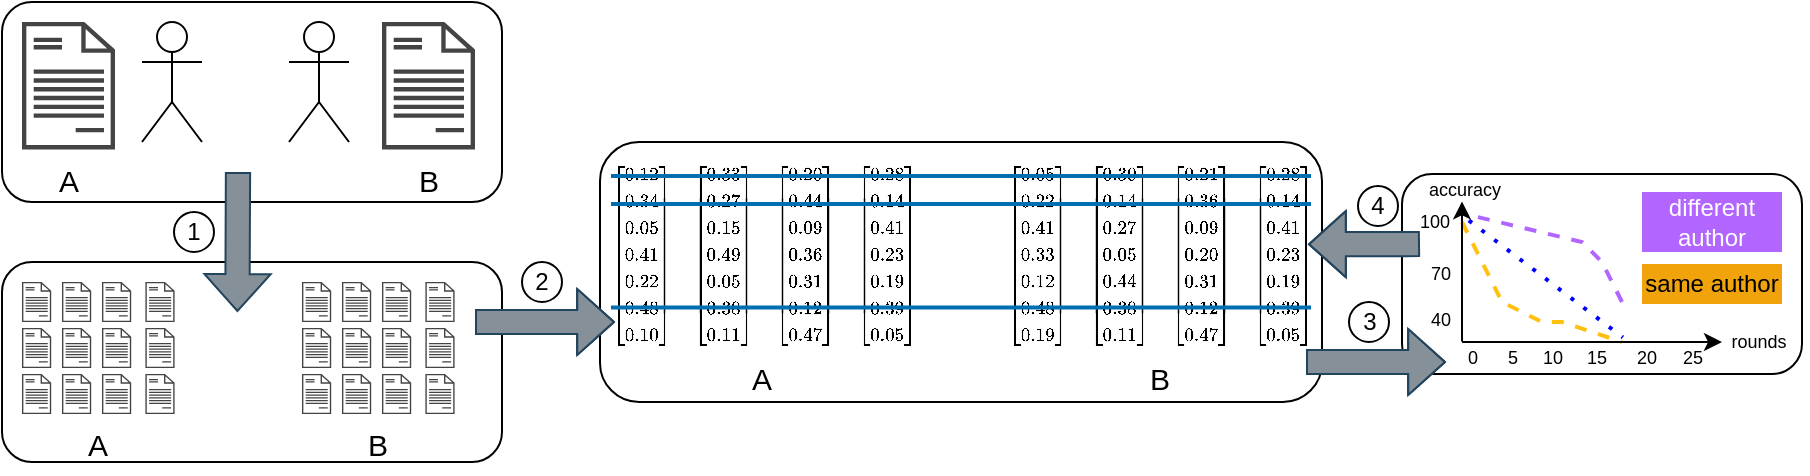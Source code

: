 <mxfile version="28.1.1">
  <diagram name="Seite-1" id="ZD0gfPjtryFefZRdYXQp">
    <mxGraphModel dx="1668" dy="487" grid="1" gridSize="10" guides="1" tooltips="1" connect="1" arrows="0" fold="1" page="1" pageScale="1" pageWidth="827" pageHeight="1169" math="1" shadow="0">
      <root>
        <mxCell id="0" />
        <mxCell id="1" parent="0" />
        <mxCell id="RQd_vgMUvT6Io3bDNMp--1" value="" style="rounded=1;whiteSpace=wrap;html=1;" parent="1" vertex="1">
          <mxGeometry x="-10" y="270" width="250" height="100" as="geometry" />
        </mxCell>
        <mxCell id="RQd_vgMUvT6Io3bDNMp--15" value="" style="group" parent="1" vertex="1" connectable="0">
          <mxGeometry y="280" width="138" height="83.7" as="geometry" />
        </mxCell>
        <mxCell id="RQd_vgMUvT6Io3bDNMp--2" value="Actor" style="shape=umlActor;verticalLabelPosition=bottom;verticalAlign=top;html=1;outlineConnect=0;" parent="RQd_vgMUvT6Io3bDNMp--15" vertex="1">
          <mxGeometry x="60" width="30" height="60" as="geometry" />
        </mxCell>
        <mxCell id="RQd_vgMUvT6Io3bDNMp--10" value="&lt;font style=&quot;font-size: 15px;&quot;&gt;A&lt;/font&gt;" style="sketch=0;pointerEvents=1;shadow=0;dashed=0;html=1;strokeColor=none;fillColor=#434445;aspect=fixed;labelPosition=center;verticalLabelPosition=bottom;verticalAlign=top;align=center;outlineConnect=0;shape=mxgraph.vvd.document;" parent="RQd_vgMUvT6Io3bDNMp--15" vertex="1">
          <mxGeometry width="46.5" height="63.7" as="geometry" />
        </mxCell>
        <mxCell id="RQd_vgMUvT6Io3bDNMp--11" value="" style="rounded=0;whiteSpace=wrap;html=1;strokeColor=none;" parent="RQd_vgMUvT6Io3bDNMp--15" vertex="1">
          <mxGeometry x="46.5" y="63.7" width="60" height="20" as="geometry" />
        </mxCell>
        <mxCell id="RQd_vgMUvT6Io3bDNMp--24" value="" style="shape=image;html=1;verticalAlign=top;verticalLabelPosition=bottom;labelBackgroundColor=#ffffff;imageAspect=0;aspect=fixed;image=https://cdn2.iconfinder.com/data/icons/css-vol-2/24/math-equal-128.png" parent="RQd_vgMUvT6Io3bDNMp--15" vertex="1">
          <mxGeometry x="90" y="12" width="48" height="48" as="geometry" />
        </mxCell>
        <mxCell id="RQd_vgMUvT6Io3bDNMp--23" value="" style="group" parent="1" vertex="1" connectable="0">
          <mxGeometry x="120" y="280" width="106.5" height="83.7" as="geometry" />
        </mxCell>
        <mxCell id="RQd_vgMUvT6Io3bDNMp--17" value="Actor" style="shape=umlActor;verticalLabelPosition=bottom;verticalAlign=top;html=1;outlineConnect=0;" parent="RQd_vgMUvT6Io3bDNMp--23" vertex="1">
          <mxGeometry x="13.5" width="30" height="60" as="geometry" />
        </mxCell>
        <mxCell id="RQd_vgMUvT6Io3bDNMp--18" value="&lt;font style=&quot;font-size: 15px;&quot;&gt;B&lt;/font&gt;" style="sketch=0;pointerEvents=1;shadow=0;dashed=0;html=1;strokeColor=none;fillColor=#434445;aspect=fixed;labelPosition=center;verticalLabelPosition=bottom;verticalAlign=top;align=center;outlineConnect=0;shape=mxgraph.vvd.document;" parent="RQd_vgMUvT6Io3bDNMp--23" vertex="1">
          <mxGeometry x="60" width="46.5" height="63.7" as="geometry" />
        </mxCell>
        <mxCell id="RQd_vgMUvT6Io3bDNMp--19" value="" style="rounded=0;whiteSpace=wrap;html=1;strokeColor=none;" parent="RQd_vgMUvT6Io3bDNMp--23" vertex="1">
          <mxGeometry y="63.7" width="60" height="20" as="geometry" />
        </mxCell>
        <mxCell id="RQd_vgMUvT6Io3bDNMp--25" value="" style="shape=image;html=1;verticalAlign=top;verticalLabelPosition=bottom;labelBackgroundColor=#ffffff;imageAspect=0;aspect=fixed;image=https://cdn2.iconfinder.com/data/icons/boxicons-regular-vol-3/24/bx-question-mark-128.png" parent="RQd_vgMUvT6Io3bDNMp--23" vertex="1">
          <mxGeometry x="-20" width="28" height="28" as="geometry" />
        </mxCell>
        <mxCell id="RQd_vgMUvT6Io3bDNMp--26" value="" style="rounded=1;whiteSpace=wrap;html=1;" parent="1" vertex="1">
          <mxGeometry x="-10" y="400" width="250" height="100" as="geometry" />
        </mxCell>
        <mxCell id="RQd_vgMUvT6Io3bDNMp--42" value="" style="group" parent="1" vertex="1" connectable="0">
          <mxGeometry y="410" width="76.3" height="96" as="geometry" />
        </mxCell>
        <mxCell id="RQd_vgMUvT6Io3bDNMp--30" value="" style="sketch=0;pointerEvents=1;shadow=0;dashed=0;html=1;strokeColor=none;fillColor=#434445;aspect=fixed;labelPosition=center;verticalLabelPosition=bottom;verticalAlign=top;align=center;outlineConnect=0;shape=mxgraph.vvd.document;" parent="RQd_vgMUvT6Io3bDNMp--42" vertex="1">
          <mxGeometry width="14.6" height="20" as="geometry" />
        </mxCell>
        <mxCell id="RQd_vgMUvT6Io3bDNMp--31" value="" style="sketch=0;pointerEvents=1;shadow=0;dashed=0;html=1;strokeColor=none;fillColor=#434445;aspect=fixed;labelPosition=center;verticalLabelPosition=bottom;verticalAlign=top;align=center;outlineConnect=0;shape=mxgraph.vvd.document;" parent="RQd_vgMUvT6Io3bDNMp--42" vertex="1">
          <mxGeometry x="20" width="14.6" height="20" as="geometry" />
        </mxCell>
        <mxCell id="RQd_vgMUvT6Io3bDNMp--32" value="" style="sketch=0;pointerEvents=1;shadow=0;dashed=0;html=1;strokeColor=none;fillColor=#434445;aspect=fixed;labelPosition=center;verticalLabelPosition=bottom;verticalAlign=top;align=center;outlineConnect=0;shape=mxgraph.vvd.document;" parent="RQd_vgMUvT6Io3bDNMp--42" vertex="1">
          <mxGeometry x="40" width="14.6" height="20" as="geometry" />
        </mxCell>
        <mxCell id="RQd_vgMUvT6Io3bDNMp--33" value="" style="sketch=0;pointerEvents=1;shadow=0;dashed=0;html=1;strokeColor=none;fillColor=#434445;aspect=fixed;labelPosition=center;verticalLabelPosition=bottom;verticalAlign=top;align=center;outlineConnect=0;shape=mxgraph.vvd.document;" parent="RQd_vgMUvT6Io3bDNMp--42" vertex="1">
          <mxGeometry x="61.7" width="14.6" height="20" as="geometry" />
        </mxCell>
        <mxCell id="RQd_vgMUvT6Io3bDNMp--34" value="" style="sketch=0;pointerEvents=1;shadow=0;dashed=0;html=1;strokeColor=none;fillColor=#434445;aspect=fixed;labelPosition=center;verticalLabelPosition=bottom;verticalAlign=top;align=center;outlineConnect=0;shape=mxgraph.vvd.document;" parent="RQd_vgMUvT6Io3bDNMp--42" vertex="1">
          <mxGeometry y="23" width="14.6" height="20" as="geometry" />
        </mxCell>
        <mxCell id="RQd_vgMUvT6Io3bDNMp--35" value="" style="sketch=0;pointerEvents=1;shadow=0;dashed=0;html=1;strokeColor=none;fillColor=#434445;aspect=fixed;labelPosition=center;verticalLabelPosition=bottom;verticalAlign=top;align=center;outlineConnect=0;shape=mxgraph.vvd.document;" parent="RQd_vgMUvT6Io3bDNMp--42" vertex="1">
          <mxGeometry x="20" y="23" width="14.6" height="20" as="geometry" />
        </mxCell>
        <mxCell id="RQd_vgMUvT6Io3bDNMp--36" value="" style="sketch=0;pointerEvents=1;shadow=0;dashed=0;html=1;strokeColor=none;fillColor=#434445;aspect=fixed;labelPosition=center;verticalLabelPosition=bottom;verticalAlign=top;align=center;outlineConnect=0;shape=mxgraph.vvd.document;" parent="RQd_vgMUvT6Io3bDNMp--42" vertex="1">
          <mxGeometry x="40" y="23" width="14.6" height="20" as="geometry" />
        </mxCell>
        <mxCell id="RQd_vgMUvT6Io3bDNMp--37" value="" style="sketch=0;pointerEvents=1;shadow=0;dashed=0;html=1;strokeColor=none;fillColor=#434445;aspect=fixed;labelPosition=center;verticalLabelPosition=bottom;verticalAlign=top;align=center;outlineConnect=0;shape=mxgraph.vvd.document;" parent="RQd_vgMUvT6Io3bDNMp--42" vertex="1">
          <mxGeometry x="61.7" y="23" width="14.6" height="20" as="geometry" />
        </mxCell>
        <mxCell id="RQd_vgMUvT6Io3bDNMp--38" value="" style="sketch=0;pointerEvents=1;shadow=0;dashed=0;html=1;strokeColor=none;fillColor=#434445;aspect=fixed;labelPosition=center;verticalLabelPosition=bottom;verticalAlign=top;align=center;outlineConnect=0;shape=mxgraph.vvd.document;" parent="RQd_vgMUvT6Io3bDNMp--42" vertex="1">
          <mxGeometry y="46" width="14.6" height="20" as="geometry" />
        </mxCell>
        <mxCell id="RQd_vgMUvT6Io3bDNMp--39" value="" style="sketch=0;pointerEvents=1;shadow=0;dashed=0;html=1;strokeColor=none;fillColor=#434445;aspect=fixed;labelPosition=center;verticalLabelPosition=bottom;verticalAlign=top;align=center;outlineConnect=0;shape=mxgraph.vvd.document;" parent="RQd_vgMUvT6Io3bDNMp--42" vertex="1">
          <mxGeometry x="20" y="46" width="14.6" height="20" as="geometry" />
        </mxCell>
        <mxCell id="RQd_vgMUvT6Io3bDNMp--40" value="" style="sketch=0;pointerEvents=1;shadow=0;dashed=0;html=1;strokeColor=none;fillColor=#434445;aspect=fixed;labelPosition=center;verticalLabelPosition=bottom;verticalAlign=top;align=center;outlineConnect=0;shape=mxgraph.vvd.document;" parent="RQd_vgMUvT6Io3bDNMp--42" vertex="1">
          <mxGeometry x="40" y="46" width="14.6" height="20" as="geometry" />
        </mxCell>
        <mxCell id="RQd_vgMUvT6Io3bDNMp--41" value="" style="sketch=0;pointerEvents=1;shadow=0;dashed=0;html=1;strokeColor=none;fillColor=#434445;aspect=fixed;labelPosition=center;verticalLabelPosition=bottom;verticalAlign=top;align=center;outlineConnect=0;shape=mxgraph.vvd.document;" parent="RQd_vgMUvT6Io3bDNMp--42" vertex="1">
          <mxGeometry x="61.7" y="46" width="14.6" height="20" as="geometry" />
        </mxCell>
        <mxCell id="RQd_vgMUvT6Io3bDNMp--56" value="&lt;font style=&quot;font-size: 15px;&quot;&gt;A&lt;/font&gt;" style="text;strokeColor=none;align=center;fillColor=none;html=1;verticalAlign=middle;whiteSpace=wrap;rounded=0;" parent="RQd_vgMUvT6Io3bDNMp--42" vertex="1">
          <mxGeometry x="8.15" y="66" width="60" height="30" as="geometry" />
        </mxCell>
        <mxCell id="RQd_vgMUvT6Io3bDNMp--43" value="" style="group" parent="1" vertex="1" connectable="0">
          <mxGeometry x="140" y="410" width="76.3" height="66" as="geometry" />
        </mxCell>
        <mxCell id="RQd_vgMUvT6Io3bDNMp--44" value="" style="sketch=0;pointerEvents=1;shadow=0;dashed=0;html=1;strokeColor=none;fillColor=#434445;aspect=fixed;labelPosition=center;verticalLabelPosition=bottom;verticalAlign=top;align=center;outlineConnect=0;shape=mxgraph.vvd.document;" parent="RQd_vgMUvT6Io3bDNMp--43" vertex="1">
          <mxGeometry width="14.6" height="20" as="geometry" />
        </mxCell>
        <mxCell id="RQd_vgMUvT6Io3bDNMp--45" value="" style="sketch=0;pointerEvents=1;shadow=0;dashed=0;html=1;strokeColor=none;fillColor=#434445;aspect=fixed;labelPosition=center;verticalLabelPosition=bottom;verticalAlign=top;align=center;outlineConnect=0;shape=mxgraph.vvd.document;" parent="RQd_vgMUvT6Io3bDNMp--43" vertex="1">
          <mxGeometry x="20" width="14.6" height="20" as="geometry" />
        </mxCell>
        <mxCell id="RQd_vgMUvT6Io3bDNMp--46" value="" style="sketch=0;pointerEvents=1;shadow=0;dashed=0;html=1;strokeColor=none;fillColor=#434445;aspect=fixed;labelPosition=center;verticalLabelPosition=bottom;verticalAlign=top;align=center;outlineConnect=0;shape=mxgraph.vvd.document;" parent="RQd_vgMUvT6Io3bDNMp--43" vertex="1">
          <mxGeometry x="40" width="14.6" height="20" as="geometry" />
        </mxCell>
        <mxCell id="RQd_vgMUvT6Io3bDNMp--47" value="" style="sketch=0;pointerEvents=1;shadow=0;dashed=0;html=1;strokeColor=none;fillColor=#434445;aspect=fixed;labelPosition=center;verticalLabelPosition=bottom;verticalAlign=top;align=center;outlineConnect=0;shape=mxgraph.vvd.document;" parent="RQd_vgMUvT6Io3bDNMp--43" vertex="1">
          <mxGeometry x="61.7" width="14.6" height="20" as="geometry" />
        </mxCell>
        <mxCell id="RQd_vgMUvT6Io3bDNMp--48" value="" style="sketch=0;pointerEvents=1;shadow=0;dashed=0;html=1;strokeColor=none;fillColor=#434445;aspect=fixed;labelPosition=center;verticalLabelPosition=bottom;verticalAlign=top;align=center;outlineConnect=0;shape=mxgraph.vvd.document;" parent="RQd_vgMUvT6Io3bDNMp--43" vertex="1">
          <mxGeometry y="23" width="14.6" height="20" as="geometry" />
        </mxCell>
        <mxCell id="RQd_vgMUvT6Io3bDNMp--49" value="" style="sketch=0;pointerEvents=1;shadow=0;dashed=0;html=1;strokeColor=none;fillColor=#434445;aspect=fixed;labelPosition=center;verticalLabelPosition=bottom;verticalAlign=top;align=center;outlineConnect=0;shape=mxgraph.vvd.document;" parent="RQd_vgMUvT6Io3bDNMp--43" vertex="1">
          <mxGeometry x="20" y="23" width="14.6" height="20" as="geometry" />
        </mxCell>
        <mxCell id="RQd_vgMUvT6Io3bDNMp--50" value="" style="sketch=0;pointerEvents=1;shadow=0;dashed=0;html=1;strokeColor=none;fillColor=#434445;aspect=fixed;labelPosition=center;verticalLabelPosition=bottom;verticalAlign=top;align=center;outlineConnect=0;shape=mxgraph.vvd.document;" parent="RQd_vgMUvT6Io3bDNMp--43" vertex="1">
          <mxGeometry x="40" y="23" width="14.6" height="20" as="geometry" />
        </mxCell>
        <mxCell id="RQd_vgMUvT6Io3bDNMp--51" value="" style="sketch=0;pointerEvents=1;shadow=0;dashed=0;html=1;strokeColor=none;fillColor=#434445;aspect=fixed;labelPosition=center;verticalLabelPosition=bottom;verticalAlign=top;align=center;outlineConnect=0;shape=mxgraph.vvd.document;" parent="RQd_vgMUvT6Io3bDNMp--43" vertex="1">
          <mxGeometry x="61.7" y="23" width="14.6" height="20" as="geometry" />
        </mxCell>
        <mxCell id="RQd_vgMUvT6Io3bDNMp--52" value="" style="sketch=0;pointerEvents=1;shadow=0;dashed=0;html=1;strokeColor=none;fillColor=#434445;aspect=fixed;labelPosition=center;verticalLabelPosition=bottom;verticalAlign=top;align=center;outlineConnect=0;shape=mxgraph.vvd.document;" parent="RQd_vgMUvT6Io3bDNMp--43" vertex="1">
          <mxGeometry y="46" width="14.6" height="20" as="geometry" />
        </mxCell>
        <mxCell id="RQd_vgMUvT6Io3bDNMp--53" value="" style="sketch=0;pointerEvents=1;shadow=0;dashed=0;html=1;strokeColor=none;fillColor=#434445;aspect=fixed;labelPosition=center;verticalLabelPosition=bottom;verticalAlign=top;align=center;outlineConnect=0;shape=mxgraph.vvd.document;" parent="RQd_vgMUvT6Io3bDNMp--43" vertex="1">
          <mxGeometry x="20" y="46" width="14.6" height="20" as="geometry" />
        </mxCell>
        <mxCell id="RQd_vgMUvT6Io3bDNMp--54" value="" style="sketch=0;pointerEvents=1;shadow=0;dashed=0;html=1;strokeColor=none;fillColor=#434445;aspect=fixed;labelPosition=center;verticalLabelPosition=bottom;verticalAlign=top;align=center;outlineConnect=0;shape=mxgraph.vvd.document;" parent="RQd_vgMUvT6Io3bDNMp--43" vertex="1">
          <mxGeometry x="40" y="46" width="14.6" height="20" as="geometry" />
        </mxCell>
        <mxCell id="RQd_vgMUvT6Io3bDNMp--55" value="" style="sketch=0;pointerEvents=1;shadow=0;dashed=0;html=1;strokeColor=none;fillColor=#434445;aspect=fixed;labelPosition=center;verticalLabelPosition=bottom;verticalAlign=top;align=center;outlineConnect=0;shape=mxgraph.vvd.document;" parent="RQd_vgMUvT6Io3bDNMp--43" vertex="1">
          <mxGeometry x="61.7" y="46" width="14.6" height="20" as="geometry" />
        </mxCell>
        <mxCell id="RQd_vgMUvT6Io3bDNMp--70" value="&lt;font style=&quot;font-size: 15px;&quot;&gt;B&lt;/font&gt;" style="text;strokeColor=none;align=center;fillColor=none;html=1;verticalAlign=middle;whiteSpace=wrap;rounded=0;" parent="1" vertex="1">
          <mxGeometry x="148.15" y="476" width="60" height="30" as="geometry" />
        </mxCell>
        <mxCell id="RQd_vgMUvT6Io3bDNMp--71" value="" style="shape=flexArrow;endArrow=classic;html=1;rounded=0;width=12.121;endSize=5.812;fillColor=#869098;strokeColor=#23445d;shadow=0;" parent="1" edge="1">
          <mxGeometry width="50" height="50" relative="1" as="geometry">
            <mxPoint x="108" y="355" as="sourcePoint" />
            <mxPoint x="107.7" y="425" as="targetPoint" />
          </mxGeometry>
        </mxCell>
        <mxCell id="RQd_vgMUvT6Io3bDNMp--72" value="1" style="ellipse;whiteSpace=wrap;html=1;aspect=fixed;" parent="1" vertex="1">
          <mxGeometry x="76" y="375" width="20" height="20" as="geometry" />
        </mxCell>
        <mxCell id="RQd_vgMUvT6Io3bDNMp--73" value="" style="rounded=1;whiteSpace=wrap;html=1;" parent="1" vertex="1">
          <mxGeometry x="289" y="340" width="361" height="130" as="geometry" />
        </mxCell>
        <mxCell id="RQd_vgMUvT6Io3bDNMp--74" value="&lt;font style=&quot;font-size: 8px;&quot;&gt;$$&lt;br&gt;\begin{bmatrix} 0.12 \\ 0.34 \\ 0.05 \\ 0.41 \\ 0.22 \\ 0.48 \\ 0.10 \end{bmatrix} \quad&lt;br&gt;\begin{bmatrix} 0.33 \\ 0.27 \\ 0.15 \\ 0.49 \\ 0.05 \\ 0.38 \\ 0.11 \end{bmatrix} \quad&lt;br&gt;\begin{bmatrix} 0.20 \\ 0.44 \\ 0.09 \\ 0.36 \\ 0.31 \\ 0.12 \\ 0.47 \end{bmatrix} \quad&lt;br&gt;\begin{bmatrix} 0.28 \\ 0.14 \\ 0.41 \\ 0.23 \\ 0.19 \\ 0.39 \\ 0.05 \end{bmatrix}&lt;br&gt;$$&lt;br&gt;&lt;br&gt;&lt;/font&gt;" style="text;html=1;align=center;verticalAlign=middle;resizable=0;points=[];autosize=1;strokeColor=none;fillColor=none;" parent="1" vertex="1">
          <mxGeometry x="216.3" y="356" width="310" height="110" as="geometry" />
        </mxCell>
        <mxCell id="RQd_vgMUvT6Io3bDNMp--75" value="&lt;font style=&quot;font-size: 8px;&quot;&gt;$$&lt;br&gt;\begin{bmatrix} 0.05 \\ 0.22 \\ 0.41 \\ 0.33 \\ 0.12 \\ 0.48 \\ 0.19 \end{bmatrix} \quad&lt;br&gt;\begin{bmatrix} 0.30 \\ 0.14 \\ 0.27 \\ 0.05 \\ 0.44 \\ 0.38 \\ 0.11 \end{bmatrix} \quad&lt;br&gt;\begin{bmatrix} 0.21 \\ 0.36 \\ 0.09 \\ 0.20 \\ 0.31 \\ 0.12 \\ 0.47 \end{bmatrix} \quad&lt;br&gt;\begin{bmatrix} 0.28 \\ 0.14 \\ 0.41 \\ 0.23 \\ 0.19 \\ 0.39 \\ 0.05 \end{bmatrix}&lt;br&gt;$$&lt;br&gt;&lt;br&gt;&lt;/font&gt;" style="text;html=1;align=center;verticalAlign=middle;resizable=0;points=[];autosize=1;strokeColor=none;fillColor=none;" parent="1" vertex="1">
          <mxGeometry x="414" y="356" width="310" height="110" as="geometry" />
        </mxCell>
        <mxCell id="RQd_vgMUvT6Io3bDNMp--76" value="&lt;font style=&quot;font-size: 15px;&quot;&gt;A&lt;/font&gt;" style="text;strokeColor=none;align=center;fillColor=none;html=1;verticalAlign=middle;whiteSpace=wrap;rounded=0;" parent="1" vertex="1">
          <mxGeometry x="340" y="443" width="60" height="30" as="geometry" />
        </mxCell>
        <mxCell id="RQd_vgMUvT6Io3bDNMp--77" value="&lt;font style=&quot;font-size: 15px;&quot;&gt;B&lt;/font&gt;" style="text;strokeColor=none;align=center;fillColor=none;html=1;verticalAlign=middle;whiteSpace=wrap;rounded=0;" parent="1" vertex="1">
          <mxGeometry x="539" y="443" width="60" height="30" as="geometry" />
        </mxCell>
        <mxCell id="RQd_vgMUvT6Io3bDNMp--78" value="" style="shape=flexArrow;endArrow=classic;html=1;rounded=0;width=12.121;endSize=5.812;fillColor=#869098;strokeColor=#23445d;shadow=0;" parent="1" edge="1">
          <mxGeometry width="50" height="50" relative="1" as="geometry">
            <mxPoint x="226.5" y="430" as="sourcePoint" />
            <mxPoint x="296.5" y="430" as="targetPoint" />
            <Array as="points">
              <mxPoint x="265.11" y="430" />
            </Array>
          </mxGeometry>
        </mxCell>
        <mxCell id="RQd_vgMUvT6Io3bDNMp--79" value="2" style="ellipse;whiteSpace=wrap;html=1;aspect=fixed;" parent="1" vertex="1">
          <mxGeometry x="250" y="400" width="20" height="20" as="geometry" />
        </mxCell>
        <mxCell id="RQd_vgMUvT6Io3bDNMp--80" value="" style="rounded=1;whiteSpace=wrap;html=1;" parent="1" vertex="1">
          <mxGeometry x="690" y="356" width="200" height="100" as="geometry" />
        </mxCell>
        <mxCell id="RQd_vgMUvT6Io3bDNMp--82" value="&lt;font style=&quot;font-size: 9px;&quot;&gt;0&lt;/font&gt;" style="text;html=1;align=center;verticalAlign=middle;resizable=0;points=[];autosize=1;strokeColor=none;fillColor=none;" parent="1" vertex="1">
          <mxGeometry x="710" y="432" width="30" height="30" as="geometry" />
        </mxCell>
        <mxCell id="RQd_vgMUvT6Io3bDNMp--83" value="&lt;font style=&quot;font-size: 9px;&quot;&gt;5&lt;/font&gt;" style="text;html=1;align=center;verticalAlign=middle;resizable=0;points=[];autosize=1;strokeColor=none;fillColor=none;" parent="1" vertex="1">
          <mxGeometry x="730" y="432" width="30" height="30" as="geometry" />
        </mxCell>
        <mxCell id="RQd_vgMUvT6Io3bDNMp--84" value="&lt;font style=&quot;font-size: 9px;&quot;&gt;10&lt;/font&gt;" style="text;html=1;align=center;verticalAlign=middle;resizable=0;points=[];autosize=1;strokeColor=none;fillColor=none;" parent="1" vertex="1">
          <mxGeometry x="750" y="432" width="30" height="30" as="geometry" />
        </mxCell>
        <mxCell id="RQd_vgMUvT6Io3bDNMp--85" value="&lt;font style=&quot;font-size: 9px;&quot;&gt;15&lt;/font&gt;" style="text;html=1;align=center;verticalAlign=middle;resizable=0;points=[];autosize=1;strokeColor=none;fillColor=none;" parent="1" vertex="1">
          <mxGeometry x="771.5" y="432" width="30" height="30" as="geometry" />
        </mxCell>
        <mxCell id="RQd_vgMUvT6Io3bDNMp--86" value="&lt;font style=&quot;font-size: 9px;&quot;&gt;20&lt;/font&gt;" style="text;html=1;align=center;verticalAlign=middle;resizable=0;points=[];autosize=1;strokeColor=none;fillColor=none;" parent="1" vertex="1">
          <mxGeometry x="797" y="432" width="30" height="30" as="geometry" />
        </mxCell>
        <mxCell id="RQd_vgMUvT6Io3bDNMp--87" value="&lt;font style=&quot;font-size: 9px;&quot;&gt;25&lt;/font&gt;" style="text;html=1;align=center;verticalAlign=middle;resizable=0;points=[];autosize=1;strokeColor=none;fillColor=none;" parent="1" vertex="1">
          <mxGeometry x="820" y="432" width="30" height="30" as="geometry" />
        </mxCell>
        <mxCell id="RQd_vgMUvT6Io3bDNMp--88" value="&lt;font style=&quot;font-size: 9px;&quot;&gt;40&lt;/font&gt;" style="text;html=1;align=center;verticalAlign=middle;resizable=0;points=[];autosize=1;strokeColor=none;fillColor=none;" parent="1" vertex="1">
          <mxGeometry x="694" y="413" width="30" height="30" as="geometry" />
        </mxCell>
        <mxCell id="RQd_vgMUvT6Io3bDNMp--89" value="&lt;font style=&quot;font-size: 9px;&quot;&gt;100&lt;/font&gt;" style="text;html=1;align=center;verticalAlign=middle;resizable=0;points=[];autosize=1;strokeColor=none;fillColor=none;" parent="1" vertex="1">
          <mxGeometry x="686" y="363.7" width="40" height="30" as="geometry" />
        </mxCell>
        <mxCell id="RQd_vgMUvT6Io3bDNMp--90" value="&lt;font style=&quot;font-size: 9px;&quot;&gt;70&lt;/font&gt;" style="text;html=1;align=center;verticalAlign=middle;resizable=0;points=[];autosize=1;strokeColor=none;fillColor=none;" parent="1" vertex="1">
          <mxGeometry x="694" y="389.7" width="30" height="30" as="geometry" />
        </mxCell>
        <mxCell id="RQd_vgMUvT6Io3bDNMp--91" value="" style="endArrow=none;dashed=1;html=1;dashPattern=1 3;strokeWidth=2;rounded=0;entryX=0.115;entryY=0.19;entryDx=0;entryDy=0;entryPerimeter=0;strokeColor=#0000FF;endSize=6;jumpSize=4;exitX=0.54;exitY=1.04;exitDx=0;exitDy=0;exitPerimeter=0;" parent="1" target="RQd_vgMUvT6Io3bDNMp--86" edge="1" source="jluk2Q-B9ljAnLR4GupX-1">
          <mxGeometry width="50" height="50" relative="1" as="geometry">
            <mxPoint x="720" y="370" as="sourcePoint" />
            <mxPoint x="780" y="410" as="targetPoint" />
          </mxGeometry>
        </mxCell>
        <mxCell id="RQd_vgMUvT6Io3bDNMp--92" value="" style="endArrow=none;dashed=1;html=1;rounded=0;strokeColor=#FFC010;strokeWidth=2;" parent="1" edge="1">
          <mxGeometry width="50" height="50" relative="1" as="geometry">
            <mxPoint x="720" y="380" as="sourcePoint" />
            <mxPoint x="800" y="440" as="targetPoint" />
            <Array as="points">
              <mxPoint x="740" y="420" />
              <mxPoint x="760" y="430" />
              <mxPoint x="770" y="430" />
            </Array>
          </mxGeometry>
        </mxCell>
        <mxCell id="RQd_vgMUvT6Io3bDNMp--93" value="same author" style="whiteSpace=wrap;html=1;fillColor=#f0a30a;strokeColor=none;fontColor=#000000;" parent="1" vertex="1">
          <mxGeometry x="810" y="401" width="70" height="20" as="geometry" />
        </mxCell>
        <mxCell id="RQd_vgMUvT6Io3bDNMp--94" value="" style="endArrow=none;dashed=1;html=1;rounded=0;fillColor=#6a00ff;strokeColor=#B266FF;strokeWidth=2;entryX=0.54;entryY=0.948;entryDx=0;entryDy=0;entryPerimeter=0;" parent="1" edge="1" target="jluk2Q-B9ljAnLR4GupX-1">
          <mxGeometry width="50" height="50" relative="1" as="geometry">
            <mxPoint x="800" y="420" as="sourcePoint" />
            <mxPoint x="720" y="370" as="targetPoint" />
            <Array as="points">
              <mxPoint x="790" y="400" />
              <mxPoint x="780" y="390" />
            </Array>
          </mxGeometry>
        </mxCell>
        <mxCell id="RQd_vgMUvT6Io3bDNMp--95" value="different author" style="whiteSpace=wrap;html=1;fillColor=#B266FF;strokeColor=none;fontColor=#ffffff;" parent="1" vertex="1">
          <mxGeometry x="810" y="365" width="70" height="30" as="geometry" />
        </mxCell>
        <mxCell id="RQd_vgMUvT6Io3bDNMp--96" value="" style="shape=flexArrow;endArrow=classic;html=1;rounded=0;width=12.121;endSize=5.812;fillColor=#869098;strokeColor=#23445d;shadow=0;" parent="1" edge="1">
          <mxGeometry width="50" height="50" relative="1" as="geometry">
            <mxPoint x="642" y="450" as="sourcePoint" />
            <mxPoint x="712" y="450" as="targetPoint" />
            <Array as="points">
              <mxPoint x="680.61" y="450" />
            </Array>
          </mxGeometry>
        </mxCell>
        <mxCell id="RQd_vgMUvT6Io3bDNMp--97" value="3" style="ellipse;whiteSpace=wrap;html=1;aspect=fixed;" parent="1" vertex="1">
          <mxGeometry x="663.5" y="420" width="20" height="20" as="geometry" />
        </mxCell>
        <mxCell id="RQd_vgMUvT6Io3bDNMp--98" value="" style="shape=flexArrow;endArrow=classic;html=1;rounded=0;width=12.121;endSize=5.812;fillColor=#869098;strokeColor=#23445d;shadow=0;" parent="1" edge="1">
          <mxGeometry width="50" height="50" relative="1" as="geometry">
            <mxPoint x="699" y="391" as="sourcePoint" />
            <mxPoint x="643" y="391.09" as="targetPoint" />
            <Array as="points">
              <mxPoint x="691.61" y="391.09" />
            </Array>
          </mxGeometry>
        </mxCell>
        <mxCell id="RQd_vgMUvT6Io3bDNMp--99" value="4" style="ellipse;whiteSpace=wrap;html=1;aspect=fixed;" parent="1" vertex="1">
          <mxGeometry x="668" y="362.0" width="20" height="20" as="geometry" />
        </mxCell>
        <mxCell id="RQd_vgMUvT6Io3bDNMp--100" value="" style="endArrow=none;html=1;rounded=0;fillColor=#1ba1e2;strokeColor=#006EAF;strokeWidth=2;" parent="1" edge="1">
          <mxGeometry width="50" height="50" relative="1" as="geometry">
            <mxPoint x="294.5" y="357" as="sourcePoint" />
            <mxPoint x="644.5" y="357" as="targetPoint" />
          </mxGeometry>
        </mxCell>
        <mxCell id="RQd_vgMUvT6Io3bDNMp--101" value="" style="endArrow=none;html=1;rounded=0;fillColor=#1ba1e2;strokeColor=#006EAF;strokeWidth=2;" parent="1" edge="1">
          <mxGeometry width="50" height="50" relative="1" as="geometry">
            <mxPoint x="294.5" y="371" as="sourcePoint" />
            <mxPoint x="644.5" y="371" as="targetPoint" />
          </mxGeometry>
        </mxCell>
        <mxCell id="RQd_vgMUvT6Io3bDNMp--102" value="" style="endArrow=none;html=1;rounded=0;fillColor=#1ba1e2;strokeColor=#006EAF;strokeWidth=2;" parent="1" edge="1">
          <mxGeometry width="50" height="50" relative="1" as="geometry">
            <mxPoint x="294.5" y="422.7" as="sourcePoint" />
            <mxPoint x="644.5" y="422.7" as="targetPoint" />
          </mxGeometry>
        </mxCell>
        <mxCell id="RGzQI55Y1P4UvDCuco9I-1" value="&lt;font style=&quot;font-size: 9px;&quot;&gt;rounds&lt;/font&gt;" style="text;html=1;align=center;verticalAlign=middle;resizable=0;points=[];autosize=1;strokeColor=none;fillColor=none;" vertex="1" parent="1">
          <mxGeometry x="843" y="424" width="50" height="30" as="geometry" />
        </mxCell>
        <mxCell id="jluk2Q-B9ljAnLR4GupX-1" value="&lt;font style=&quot;font-size: 9px;&quot;&gt;accuracy&lt;/font&gt;" style="text;html=1;align=center;verticalAlign=middle;resizable=0;points=[];autosize=1;strokeColor=none;fillColor=none;" vertex="1" parent="1">
          <mxGeometry x="691" y="348" width="60" height="30" as="geometry" />
        </mxCell>
        <mxCell id="jluk2Q-B9ljAnLR4GupX-3" value="" style="endArrow=classic;html=1;rounded=0;entryX=0.4;entryY=0.267;entryDx=0;entryDy=0;entryPerimeter=0;" edge="1" parent="1">
          <mxGeometry width="50" height="50" relative="1" as="geometry">
            <mxPoint x="720" y="440" as="sourcePoint" />
            <mxPoint x="850" y="440.01" as="targetPoint" />
          </mxGeometry>
        </mxCell>
        <mxCell id="jluk2Q-B9ljAnLR4GupX-4" value="" style="endArrow=classic;html=1;rounded=0;exitX=0.933;exitY=0.897;exitDx=0;exitDy=0;exitPerimeter=0;entryX=0.633;entryY=0.733;entryDx=0;entryDy=0;entryPerimeter=0;" edge="1" parent="1">
          <mxGeometry width="50" height="50" relative="1" as="geometry">
            <mxPoint x="720.02" y="439.7" as="sourcePoint" />
            <mxPoint x="720" y="369.69" as="targetPoint" />
          </mxGeometry>
        </mxCell>
      </root>
    </mxGraphModel>
  </diagram>
</mxfile>
